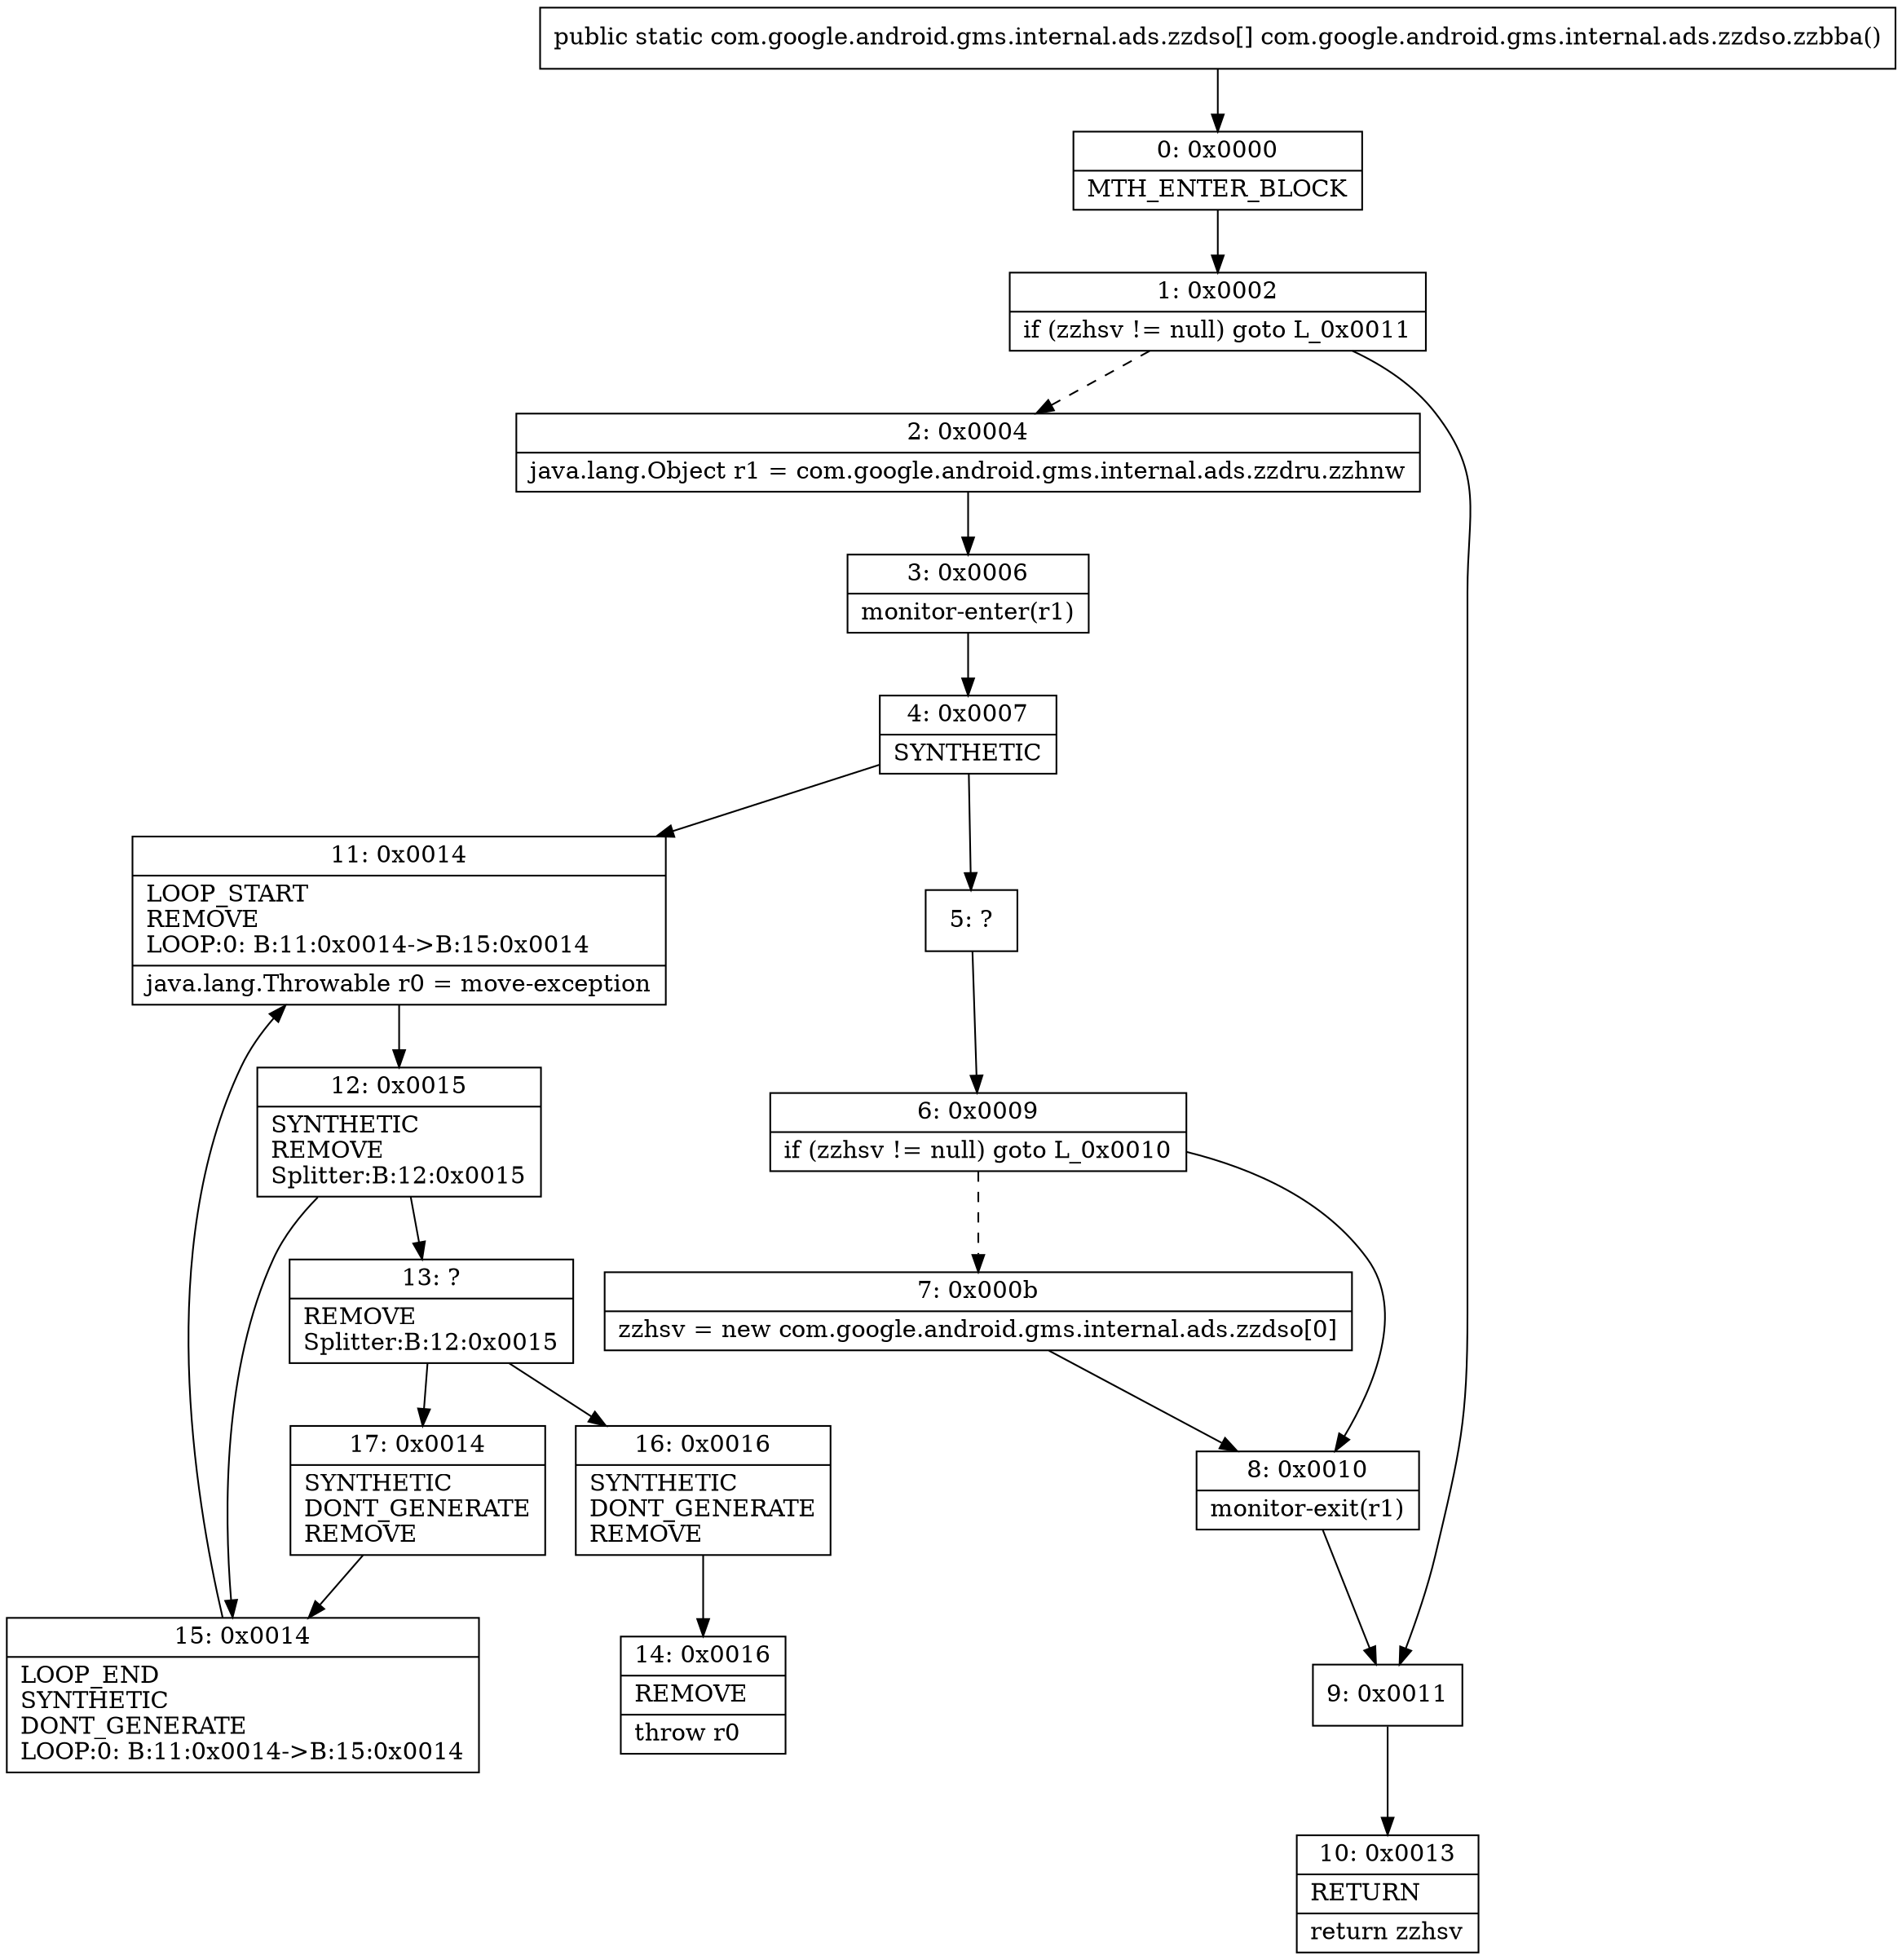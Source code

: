digraph "CFG forcom.google.android.gms.internal.ads.zzdso.zzbba()[Lcom\/google\/android\/gms\/internal\/ads\/zzdso;" {
Node_0 [shape=record,label="{0\:\ 0x0000|MTH_ENTER_BLOCK\l}"];
Node_1 [shape=record,label="{1\:\ 0x0002|if (zzhsv != null) goto L_0x0011\l}"];
Node_2 [shape=record,label="{2\:\ 0x0004|java.lang.Object r1 = com.google.android.gms.internal.ads.zzdru.zzhnw\l}"];
Node_3 [shape=record,label="{3\:\ 0x0006|monitor\-enter(r1)\l}"];
Node_4 [shape=record,label="{4\:\ 0x0007|SYNTHETIC\l}"];
Node_5 [shape=record,label="{5\:\ ?}"];
Node_6 [shape=record,label="{6\:\ 0x0009|if (zzhsv != null) goto L_0x0010\l}"];
Node_7 [shape=record,label="{7\:\ 0x000b|zzhsv = new com.google.android.gms.internal.ads.zzdso[0]\l}"];
Node_8 [shape=record,label="{8\:\ 0x0010|monitor\-exit(r1)\l}"];
Node_9 [shape=record,label="{9\:\ 0x0011}"];
Node_10 [shape=record,label="{10\:\ 0x0013|RETURN\l|return zzhsv\l}"];
Node_11 [shape=record,label="{11\:\ 0x0014|LOOP_START\lREMOVE\lLOOP:0: B:11:0x0014\-\>B:15:0x0014\l|java.lang.Throwable r0 = move\-exception\l}"];
Node_12 [shape=record,label="{12\:\ 0x0015|SYNTHETIC\lREMOVE\lSplitter:B:12:0x0015\l}"];
Node_13 [shape=record,label="{13\:\ ?|REMOVE\lSplitter:B:12:0x0015\l}"];
Node_14 [shape=record,label="{14\:\ 0x0016|REMOVE\l|throw r0\l}"];
Node_15 [shape=record,label="{15\:\ 0x0014|LOOP_END\lSYNTHETIC\lDONT_GENERATE\lLOOP:0: B:11:0x0014\-\>B:15:0x0014\l}"];
Node_16 [shape=record,label="{16\:\ 0x0016|SYNTHETIC\lDONT_GENERATE\lREMOVE\l}"];
Node_17 [shape=record,label="{17\:\ 0x0014|SYNTHETIC\lDONT_GENERATE\lREMOVE\l}"];
MethodNode[shape=record,label="{public static com.google.android.gms.internal.ads.zzdso[] com.google.android.gms.internal.ads.zzdso.zzbba() }"];
MethodNode -> Node_0;
Node_0 -> Node_1;
Node_1 -> Node_2[style=dashed];
Node_1 -> Node_9;
Node_2 -> Node_3;
Node_3 -> Node_4;
Node_4 -> Node_5;
Node_4 -> Node_11;
Node_5 -> Node_6;
Node_6 -> Node_7[style=dashed];
Node_6 -> Node_8;
Node_7 -> Node_8;
Node_8 -> Node_9;
Node_9 -> Node_10;
Node_11 -> Node_12;
Node_12 -> Node_13;
Node_12 -> Node_15;
Node_13 -> Node_16;
Node_13 -> Node_17;
Node_15 -> Node_11;
Node_16 -> Node_14;
Node_17 -> Node_15;
}


